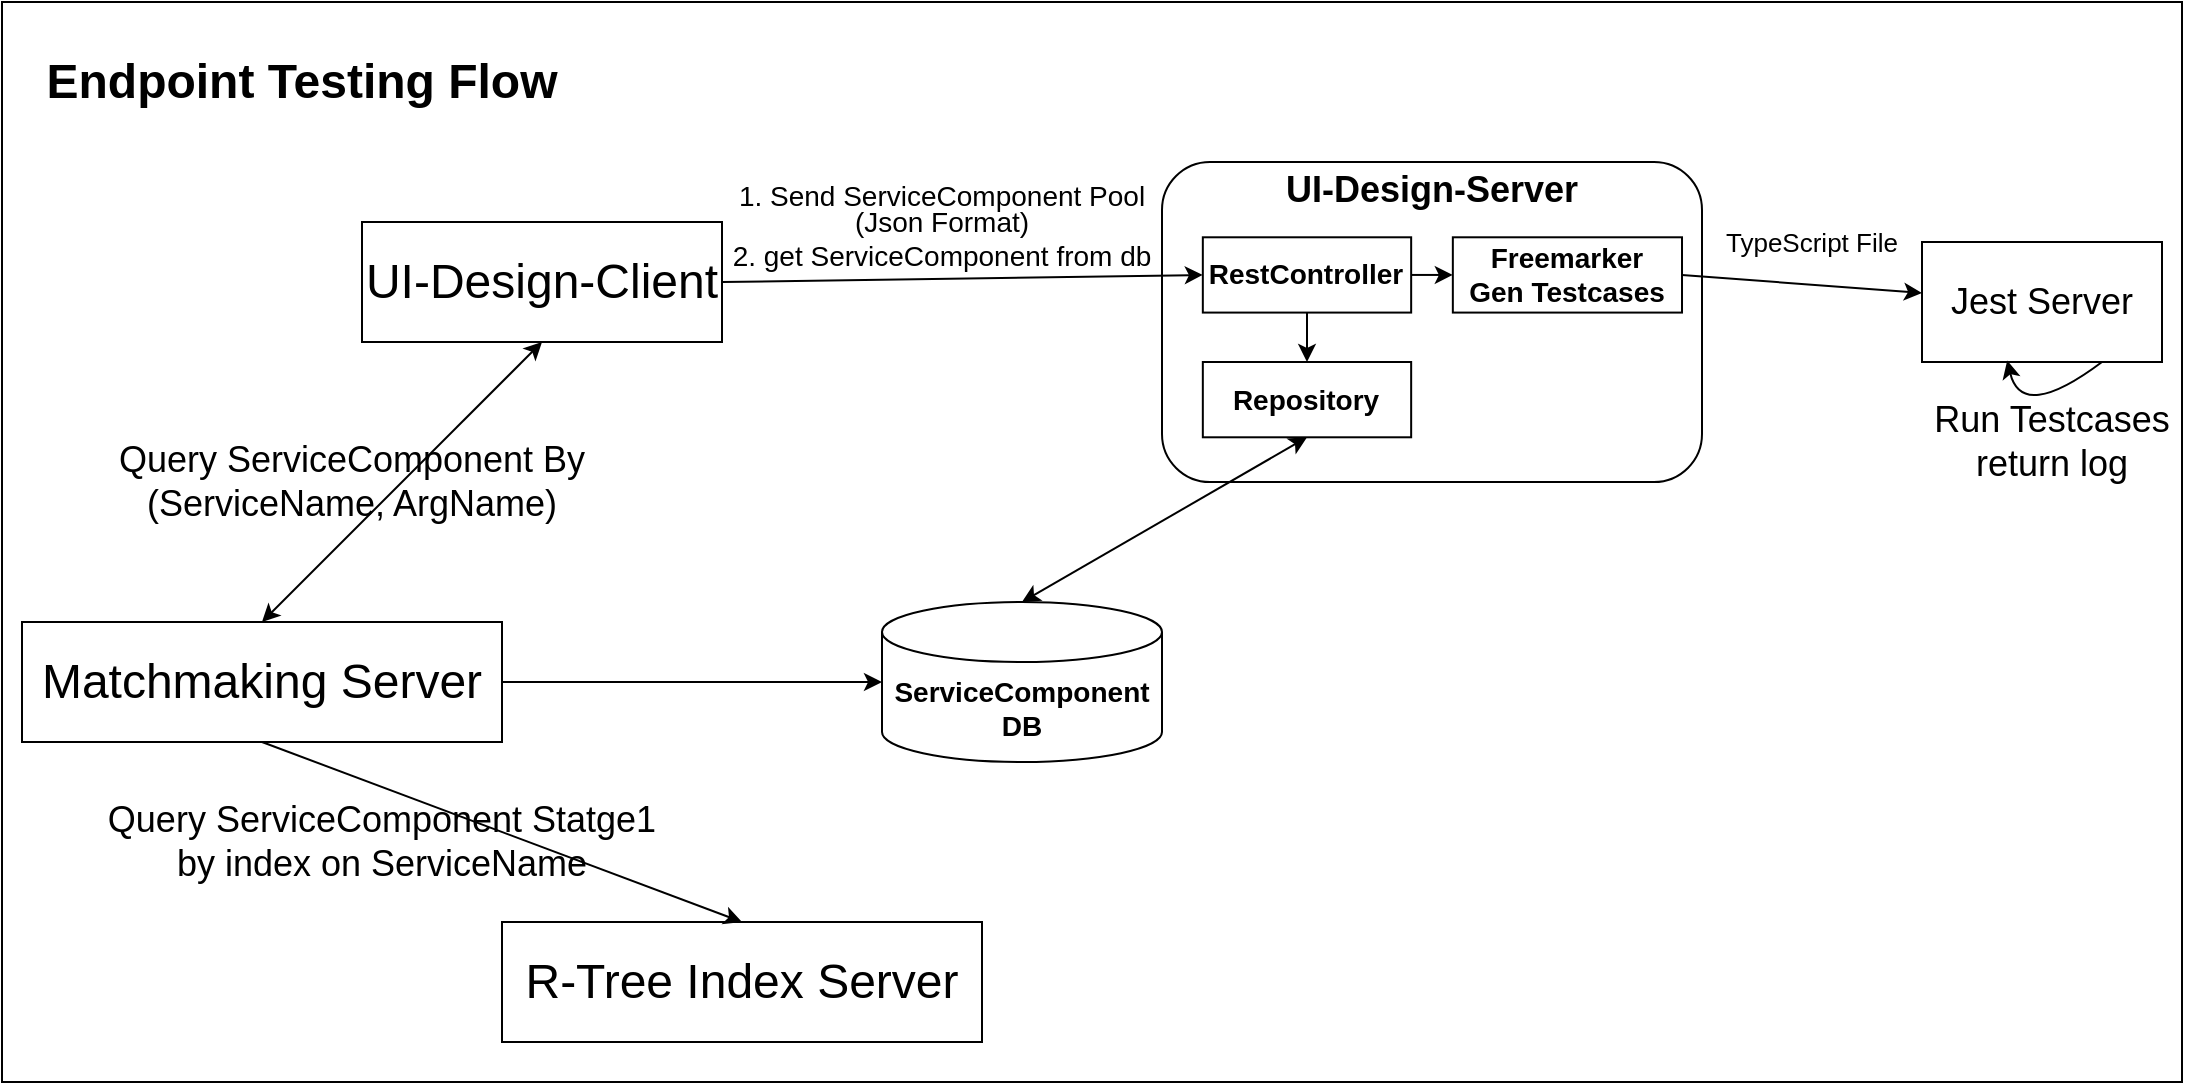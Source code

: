 <mxfile version="13.10.0" type="embed" pages="2">
    <diagram id="MNB6X9TEEGB0Q-GgBc4c" name="EndPointTestingFlow">
        <mxGraphModel dx="4333" dy="513" grid="1" gridSize="10" guides="1" tooltips="1" connect="1" arrows="1" fold="1" page="1" pageScale="1" pageWidth="3300" pageHeight="4681" math="0" shadow="0">
            <root>
                <mxCell id="0"/>
                <mxCell id="1" parent="0"/>
                <mxCell id="2" value="" style="rounded=0;whiteSpace=wrap;html=1;" parent="1" vertex="1">
                    <mxGeometry x="-190" y="800" width="1090" height="540" as="geometry"/>
                </mxCell>
                <mxCell id="3" value="Endpoint Testing Flow" style="text;html=1;strokeColor=none;fillColor=none;align=center;verticalAlign=middle;whiteSpace=wrap;rounded=0;fontSize=24;fontStyle=1" parent="1" vertex="1">
                    <mxGeometry x="-180" y="830" width="280" height="20" as="geometry"/>
                </mxCell>
                <mxCell id="4" value="UI-Design-Client" style="rounded=0;whiteSpace=wrap;html=1;fontSize=24;" parent="1" vertex="1">
                    <mxGeometry x="-10" y="910" width="180" height="60" as="geometry"/>
                </mxCell>
                <mxCell id="10" value="&lt;font style=&quot;font-size: 14px ; line-height: 60%&quot;&gt;1. Send ServiceComponent Pool&lt;br style=&quot;font-size: 14px&quot;&gt;&lt;div style=&quot;font-size: 14px&quot;&gt;&lt;span style=&quot;font-size: 14px&quot;&gt;(Json Format)&lt;/span&gt;&lt;/div&gt;&lt;div style=&quot;font-size: 14px&quot;&gt;&lt;span&gt;&lt;br&gt;&lt;/span&gt;&lt;/div&gt;&lt;div style=&quot;font-size: 14px&quot;&gt;&lt;span&gt;2. get ServiceComponent from db&lt;/span&gt;&lt;/div&gt;&lt;/font&gt;" style="text;html=1;strokeColor=none;fillColor=none;align=center;verticalAlign=middle;whiteSpace=wrap;rounded=0;fontSize=14;" parent="1" vertex="1">
                    <mxGeometry x="170" y="900" width="220" height="20" as="geometry"/>
                </mxCell>
                <mxCell id="7" value="" style="group" parent="1" vertex="1" connectable="0">
                    <mxGeometry x="400" y="880" width="270" height="160" as="geometry"/>
                </mxCell>
                <mxCell id="5" value="" style="rounded=1;whiteSpace=wrap;html=1;fontSize=24;" parent="7" vertex="1">
                    <mxGeometry x="-10" width="270" height="160" as="geometry"/>
                </mxCell>
                <mxCell id="14" value="UI-Design-Server" style="text;html=1;strokeColor=none;fillColor=none;align=center;verticalAlign=middle;whiteSpace=wrap;rounded=0;fontSize=18;fontStyle=1" parent="7" vertex="1">
                    <mxGeometry x="37.76" y="4.71" width="174.479" height="18.82" as="geometry"/>
                </mxCell>
                <mxCell id="16" value="&lt;b&gt;Freemarker&lt;br&gt;Gen Testcases&lt;/b&gt;" style="rounded=0;whiteSpace=wrap;html=1;fontSize=14;" parent="7" vertex="1">
                    <mxGeometry x="135.42" y="37.647" width="114.583" height="37.647" as="geometry"/>
                </mxCell>
                <mxCell id="17" value="&lt;b&gt;RestController&lt;/b&gt;" style="rounded=0;whiteSpace=wrap;html=1;fontSize=14;" parent="7" vertex="1">
                    <mxGeometry x="10.417" y="37.647" width="104.167" height="37.647" as="geometry"/>
                </mxCell>
                <mxCell id="20" value="&lt;b&gt;Repository&lt;/b&gt;" style="rounded=0;whiteSpace=wrap;html=1;fontSize=14;" parent="7" vertex="1">
                    <mxGeometry x="10.417" y="99.998" width="104.167" height="37.647" as="geometry"/>
                </mxCell>
                <mxCell id="26" value="" style="endArrow=classic;html=1;fontSize=18;exitX=1;exitY=0.5;exitDx=0;exitDy=0;entryX=0;entryY=0.5;entryDx=0;entryDy=0;" parent="7" source="17" target="16" edge="1">
                    <mxGeometry width="50" height="50" relative="1" as="geometry">
                        <mxPoint x="90" y="300" as="sourcePoint"/>
                        <mxPoint x="140" y="250" as="targetPoint"/>
                    </mxGeometry>
                </mxCell>
                <mxCell id="27" value="" style="endArrow=classic;html=1;fontSize=18;exitX=0.5;exitY=1;exitDx=0;exitDy=0;entryX=0.5;entryY=0;entryDx=0;entryDy=0;" parent="7" source="17" target="20" edge="1">
                    <mxGeometry width="50" height="50" relative="1" as="geometry">
                        <mxPoint x="90" y="300" as="sourcePoint"/>
                        <mxPoint x="140" y="250" as="targetPoint"/>
                    </mxGeometry>
                </mxCell>
                <mxCell id="13" value="&lt;font style=&quot;font-size: 18px&quot;&gt;Jest Server&lt;/font&gt;" style="rounded=0;whiteSpace=wrap;html=1;" parent="1" vertex="1">
                    <mxGeometry x="770" y="920" width="120" height="60" as="geometry"/>
                </mxCell>
                <mxCell id="12" value="" style="endArrow=classic;html=1;fontSize=14;exitX=1;exitY=0.5;exitDx=0;exitDy=0;" parent="1" source="16" target="13" edge="1">
                    <mxGeometry x="-50" y="750" width="50" height="50" as="geometry">
                        <mxPoint x="560" y="940" as="sourcePoint"/>
                        <mxPoint x="587.5" y="890" as="targetPoint"/>
                    </mxGeometry>
                </mxCell>
                <mxCell id="18" value="&lt;b&gt;ServiceComponent&lt;br&gt;DB&lt;/b&gt;" style="shape=cylinder3;whiteSpace=wrap;html=1;boundedLbl=1;backgroundOutline=1;size=15;fontSize=14;" parent="1" vertex="1">
                    <mxGeometry x="250" y="1100" width="140" height="80" as="geometry"/>
                </mxCell>
                <mxCell id="22" value="" style="endArrow=classic;html=1;fontSize=18;exitX=0.5;exitY=1;exitDx=0;exitDy=0;entryX=0.5;entryY=0;entryDx=0;entryDy=0;entryPerimeter=0;startArrow=classic;startFill=1;" parent="1" source="20" target="18" edge="1">
                    <mxGeometry width="50" height="50" relative="1" as="geometry">
                        <mxPoint x="490" y="1180" as="sourcePoint"/>
                        <mxPoint x="540" y="1130" as="targetPoint"/>
                    </mxGeometry>
                </mxCell>
                <mxCell id="23" value="" style="endArrow=classic;html=1;fontSize=18;exitX=1;exitY=0.5;exitDx=0;exitDy=0;entryX=0;entryY=0.5;entryDx=0;entryDy=0;" parent="1" source="4" target="17" edge="1">
                    <mxGeometry width="50" height="50" relative="1" as="geometry">
                        <mxPoint x="490" y="1180" as="sourcePoint"/>
                        <mxPoint x="540" y="1130" as="targetPoint"/>
                    </mxGeometry>
                </mxCell>
                <mxCell id="29" value="" style="curved=1;endArrow=classic;html=1;fontSize=18;exitX=0.75;exitY=1;exitDx=0;exitDy=0;entryX=0.355;entryY=0.988;entryDx=0;entryDy=0;entryPerimeter=0;" parent="1" source="13" target="13" edge="1">
                    <mxGeometry width="50" height="50" relative="1" as="geometry">
                        <mxPoint x="650" y="1100" as="sourcePoint"/>
                        <mxPoint x="700" y="1050" as="targetPoint"/>
                        <Array as="points">
                            <mxPoint x="820" y="1010"/>
                        </Array>
                    </mxGeometry>
                </mxCell>
                <mxCell id="30" value="Run Testcases&lt;br&gt;return log" style="text;html=1;strokeColor=none;fillColor=none;align=center;verticalAlign=middle;whiteSpace=wrap;rounded=0;fontSize=18;" parent="1" vertex="1">
                    <mxGeometry x="770" y="1010" width="130" height="20" as="geometry"/>
                </mxCell>
                <mxCell id="31" value="Matchmaking Server" style="rounded=0;whiteSpace=wrap;html=1;fontSize=24;" parent="1" vertex="1">
                    <mxGeometry x="-180" y="1110" width="240" height="60" as="geometry"/>
                </mxCell>
                <mxCell id="32" value="R-Tree Index Server" style="rounded=0;whiteSpace=wrap;html=1;fontSize=24;" parent="1" vertex="1">
                    <mxGeometry x="60" y="1260" width="240" height="60" as="geometry"/>
                </mxCell>
                <mxCell id="33" value="" style="endArrow=classic;html=1;fontSize=18;exitX=0.5;exitY=1;exitDx=0;exitDy=0;entryX=0.5;entryY=0;entryDx=0;entryDy=0;" parent="1" source="31" target="32" edge="1">
                    <mxGeometry width="50" height="50" relative="1" as="geometry">
                        <mxPoint x="390" y="1230" as="sourcePoint"/>
                        <mxPoint x="440" y="1180" as="targetPoint"/>
                    </mxGeometry>
                </mxCell>
                <mxCell id="34" value="" style="endArrow=classic;html=1;fontSize=18;exitX=1;exitY=0.5;exitDx=0;exitDy=0;entryX=0;entryY=0.5;entryDx=0;entryDy=0;entryPerimeter=0;" parent="1" source="31" target="18" edge="1">
                    <mxGeometry width="50" height="50" relative="1" as="geometry">
                        <mxPoint x="390" y="1230" as="sourcePoint"/>
                        <mxPoint x="440" y="1180" as="targetPoint"/>
                    </mxGeometry>
                </mxCell>
                <mxCell id="35" value="" style="endArrow=classic;html=1;fontSize=18;exitX=0.5;exitY=1;exitDx=0;exitDy=0;entryX=0.5;entryY=0;entryDx=0;entryDy=0;startArrow=classic;startFill=1;" parent="1" source="4" target="31" edge="1">
                    <mxGeometry width="50" height="50" relative="1" as="geometry">
                        <mxPoint x="390" y="1230" as="sourcePoint"/>
                        <mxPoint x="440" y="1180" as="targetPoint"/>
                    </mxGeometry>
                </mxCell>
                <mxCell id="37" value="Query ServiceComponent By (ServiceName, ArgName)" style="text;html=1;strokeColor=none;fillColor=none;align=center;verticalAlign=middle;whiteSpace=wrap;rounded=0;fontSize=18;" parent="1" vertex="1">
                    <mxGeometry x="-140" y="1030" width="250" height="20" as="geometry"/>
                </mxCell>
                <mxCell id="38" value="Query ServiceComponent Statge1 by index on ServiceName" style="text;html=1;strokeColor=none;fillColor=none;align=center;verticalAlign=middle;whiteSpace=wrap;rounded=0;fontSize=18;" parent="1" vertex="1">
                    <mxGeometry x="-140" y="1210" width="280" height="20" as="geometry"/>
                </mxCell>
                <mxCell id="39" value="TypeScript File" style="text;html=1;strokeColor=none;fillColor=none;align=center;verticalAlign=middle;whiteSpace=wrap;rounded=0;fontSize=13;" parent="1" vertex="1">
                    <mxGeometry x="670" y="910" width="90" height="20" as="geometry"/>
                </mxCell>
            </root>
        </mxGraphModel>
    </diagram>
    <diagram id="iEixrWr6Yk6Nu90WhQMT" name="ServiceComponentPool">
        <mxGraphModel dx="4333" dy="513" grid="1" gridSize="10" guides="1" tooltips="1" connect="1" arrows="1" fold="1" page="1" pageScale="1" pageWidth="3300" pageHeight="4681" math="0" shadow="0">
            <root>
                <mxCell id="0erPDwqDep3eA_Y_kaLx-0"/>
                <mxCell id="0erPDwqDep3eA_Y_kaLx-1" parent="0erPDwqDep3eA_Y_kaLx-0"/>
                <mxCell id="0erPDwqDep3eA_Y_kaLx-2" value="ServiceComponent" style="swimlane;fontStyle=1;align=center;verticalAlign=top;childLayout=stackLayout;horizontal=1;startSize=26;horizontalStack=0;resizeParent=1;resizeParentMax=0;resizeLast=0;collapsible=1;marginBottom=0;fontSize=13;" parent="0erPDwqDep3eA_Y_kaLx-1" vertex="1">
                    <mxGeometry x="320" y="200" width="280" height="294" as="geometry"/>
                </mxCell>
                <mxCell id="0erPDwqDep3eA_Y_kaLx-21" value="- serviceID: String" style="text;strokeColor=none;fillColor=none;align=left;verticalAlign=top;spacingLeft=4;spacingRight=4;overflow=hidden;rotatable=0;points=[[0,0.5],[1,0.5]];portConstraint=eastwest;" parent="0erPDwqDep3eA_Y_kaLx-2" vertex="1">
                    <mxGeometry y="26" width="280" height="26" as="geometry"/>
                </mxCell>
                <mxCell id="0erPDwqDep3eA_Y_kaLx-3" value="- arguments: Array&lt;Argument&gt;" style="text;strokeColor=none;fillColor=none;align=left;verticalAlign=top;spacingLeft=4;spacingRight=4;overflow=hidden;rotatable=0;points=[[0,0.5],[1,0.5]];portConstraint=eastwest;" parent="0erPDwqDep3eA_Y_kaLx-2" vertex="1">
                    <mxGeometry y="52" width="280" height="26" as="geometry"/>
                </mxCell>
                <mxCell id="0erPDwqDep3eA_Y_kaLx-23" value="- projectName: String" style="text;strokeColor=none;fillColor=none;align=left;verticalAlign=top;spacingLeft=4;spacingRight=4;overflow=hidden;rotatable=0;points=[[0,0.5],[1,0.5]];portConstraint=eastwest;" parent="0erPDwqDep3eA_Y_kaLx-2" vertex="1">
                    <mxGeometry y="78" width="280" height="26" as="geometry"/>
                </mxCell>
                <mxCell id="0erPDwqDep3eA_Y_kaLx-20" value="- className: String" style="text;strokeColor=none;fillColor=none;align=left;verticalAlign=top;spacingLeft=4;spacingRight=4;overflow=hidden;rotatable=0;points=[[0,0.5],[1,0.5]];portConstraint=eastwest;" parent="0erPDwqDep3eA_Y_kaLx-2" vertex="1">
                    <mxGeometry y="104" width="280" height="26" as="geometry"/>
                </mxCell>
                <mxCell id="0erPDwqDep3eA_Y_kaLx-22" value="- wsdlName: String" style="text;strokeColor=none;fillColor=none;align=left;verticalAlign=top;spacingLeft=4;spacingRight=4;overflow=hidden;rotatable=0;points=[[0,0.5],[1,0.5]];portConstraint=eastwest;" parent="0erPDwqDep3eA_Y_kaLx-2" vertex="1">
                    <mxGeometry y="130" width="280" height="26" as="geometry"/>
                </mxCell>
                <mxCell id="0erPDwqDep3eA_Y_kaLx-19" value="- type: String" style="text;strokeColor=none;fillColor=none;align=left;verticalAlign=top;spacingLeft=4;spacingRight=4;overflow=hidden;rotatable=0;points=[[0,0.5],[1,0.5]];portConstraint=eastwest;" parent="0erPDwqDep3eA_Y_kaLx-2" vertex="1">
                    <mxGeometry y="156" width="280" height="26" as="geometry"/>
                </mxCell>
                <mxCell id="0erPDwqDep3eA_Y_kaLx-24" value="- argComplexTypeUrl: Map&lt;String,ComplexType&gt;" style="text;strokeColor=none;fillColor=none;align=left;verticalAlign=top;spacingLeft=4;spacingRight=4;overflow=hidden;rotatable=0;points=[[0,0.5],[1,0.5]];portConstraint=eastwest;" parent="0erPDwqDep3eA_Y_kaLx-2" vertex="1">
                    <mxGeometry y="182" width="280" height="26" as="geometry"/>
                </mxCell>
                <mxCell id="0erPDwqDep3eA_Y_kaLx-15" value="- return: Return" style="text;strokeColor=none;fillColor=none;align=left;verticalAlign=top;spacingLeft=4;spacingRight=4;overflow=hidden;rotatable=0;points=[[0,0.5],[1,0.5]];portConstraint=eastwest;" parent="0erPDwqDep3eA_Y_kaLx-2" vertex="1">
                    <mxGeometry y="208" width="280" height="26" as="geometry"/>
                </mxCell>
                <mxCell id="0erPDwqDep3eA_Y_kaLx-25" value="- log: String" style="text;strokeColor=none;fillColor=none;align=left;verticalAlign=top;spacingLeft=4;spacingRight=4;overflow=hidden;rotatable=0;points=[[0,0.5],[1,0.5]];portConstraint=eastwest;" parent="0erPDwqDep3eA_Y_kaLx-2" vertex="1">
                    <mxGeometry y="234" width="280" height="26" as="geometry"/>
                </mxCell>
                <mxCell id="0erPDwqDep3eA_Y_kaLx-27" value="- name: String" style="text;strokeColor=none;fillColor=none;align=left;verticalAlign=top;spacingLeft=4;spacingRight=4;overflow=hidden;rotatable=0;points=[[0,0.5],[1,0.5]];portConstraint=eastwest;" parent="0erPDwqDep3eA_Y_kaLx-2" vertex="1">
                    <mxGeometry y="260" width="280" height="26" as="geometry"/>
                </mxCell>
                <mxCell id="0erPDwqDep3eA_Y_kaLx-4" value="" style="line;strokeWidth=1;fillColor=none;align=left;verticalAlign=middle;spacingTop=-1;spacingLeft=3;spacingRight=3;rotatable=0;labelPosition=right;points=[];portConstraint=eastwest;" parent="0erPDwqDep3eA_Y_kaLx-2" vertex="1">
                    <mxGeometry y="286" width="280" height="8" as="geometry"/>
                </mxCell>
                <mxCell id="0erPDwqDep3eA_Y_kaLx-6" value="Argument" style="swimlane;fontStyle=1;align=center;verticalAlign=top;childLayout=stackLayout;horizontal=1;startSize=26;horizontalStack=0;resizeParent=1;resizeParentMax=0;resizeLast=0;collapsible=1;marginBottom=0;fontSize=13;" parent="0erPDwqDep3eA_Y_kaLx-1" vertex="1">
                    <mxGeometry x="620" y="350" width="190" height="111" as="geometry"/>
                </mxCell>
                <mxCell id="0erPDwqDep3eA_Y_kaLx-7" value="- arguments: Array&lt;Argument&gt;" style="text;strokeColor=none;fillColor=none;align=left;verticalAlign=top;spacingLeft=4;spacingRight=4;overflow=hidden;rotatable=0;points=[[0,0.5],[1,0.5]];portConstraint=eastwest;" parent="0erPDwqDep3eA_Y_kaLx-6" vertex="1">
                    <mxGeometry y="26" width="190" height="26" as="geometry"/>
                </mxCell>
                <mxCell id="0erPDwqDep3eA_Y_kaLx-29" value="- isComplexType: Bool" style="text;strokeColor=none;fillColor=none;align=left;verticalAlign=top;spacingLeft=4;spacingRight=4;overflow=hidden;rotatable=0;points=[[0,0.5],[1,0.5]];portConstraint=eastwest;" parent="0erPDwqDep3eA_Y_kaLx-6" vertex="1">
                    <mxGeometry y="52" width="190" height="25" as="geometry"/>
                </mxCell>
                <mxCell id="0erPDwqDep3eA_Y_kaLx-31" value="- name: String" style="text;strokeColor=none;fillColor=none;align=left;verticalAlign=top;spacingLeft=4;spacingRight=4;overflow=hidden;rotatable=0;points=[[0,0.5],[1,0.5]];portConstraint=eastwest;" parent="0erPDwqDep3eA_Y_kaLx-6" vertex="1">
                    <mxGeometry y="77" width="190" height="26" as="geometry"/>
                </mxCell>
                <mxCell id="0erPDwqDep3eA_Y_kaLx-8" value="" style="line;strokeWidth=1;fillColor=none;align=left;verticalAlign=middle;spacingTop=-1;spacingLeft=3;spacingRight=3;rotatable=0;labelPosition=right;points=[];portConstraint=eastwest;" parent="0erPDwqDep3eA_Y_kaLx-6" vertex="1">
                    <mxGeometry y="103" width="190" height="8" as="geometry"/>
                </mxCell>
                <mxCell id="0erPDwqDep3eA_Y_kaLx-17" value="" style="endArrow=classic;html=1;fontSize=13;exitX=1;exitY=0.5;exitDx=0;exitDy=0;entryX=0.75;entryY=0;entryDx=0;entryDy=0;" parent="0erPDwqDep3eA_Y_kaLx-6" source="0erPDwqDep3eA_Y_kaLx-7" target="0erPDwqDep3eA_Y_kaLx-6" edge="1">
                    <mxGeometry width="50" height="50" relative="1" as="geometry">
                        <mxPoint x="-110" y="-10" as="sourcePoint"/>
                        <mxPoint x="192" y="12" as="targetPoint"/>
                        <Array as="points">
                            <mxPoint x="200" y="39"/>
                            <mxPoint x="200" y="10"/>
                            <mxPoint x="200" y="-20"/>
                            <mxPoint x="170" y="-20"/>
                            <mxPoint x="142" y="-20"/>
                        </Array>
                    </mxGeometry>
                </mxCell>
                <mxCell id="0erPDwqDep3eA_Y_kaLx-10" value="" style="endArrow=classic;html=1;fontSize=13;exitX=1;exitY=0.5;exitDx=0;exitDy=0;entryX=0.5;entryY=0;entryDx=0;entryDy=0;" parent="0erPDwqDep3eA_Y_kaLx-1" source="0erPDwqDep3eA_Y_kaLx-3" target="0erPDwqDep3eA_Y_kaLx-6" edge="1">
                    <mxGeometry width="50" height="50" relative="1" as="geometry">
                        <mxPoint x="510" y="360" as="sourcePoint"/>
                        <mxPoint x="560" y="310" as="targetPoint"/>
                        <Array as="points">
                            <mxPoint x="715" y="265"/>
                        </Array>
                    </mxGeometry>
                </mxCell>
                <mxCell id="0erPDwqDep3eA_Y_kaLx-11" value="Return" style="swimlane;fontStyle=1;align=center;verticalAlign=top;childLayout=stackLayout;horizontal=1;startSize=26;horizontalStack=0;resizeParent=1;resizeParentMax=0;resizeLast=0;collapsible=1;marginBottom=0;fontSize=13;" parent="0erPDwqDep3eA_Y_kaLx-1" vertex="1">
                    <mxGeometry x="150" y="470" width="160" height="60" as="geometry"/>
                </mxCell>
                <mxCell id="0erPDwqDep3eA_Y_kaLx-12" value="+ dataFormat: Object" style="text;strokeColor=none;fillColor=none;align=left;verticalAlign=top;spacingLeft=4;spacingRight=4;overflow=hidden;rotatable=0;points=[[0,0.5],[1,0.5]];portConstraint=eastwest;" parent="0erPDwqDep3eA_Y_kaLx-11" vertex="1">
                    <mxGeometry y="26" width="160" height="26" as="geometry"/>
                </mxCell>
                <mxCell id="0erPDwqDep3eA_Y_kaLx-13" value="" style="line;strokeWidth=1;fillColor=none;align=left;verticalAlign=middle;spacingTop=-1;spacingLeft=3;spacingRight=3;rotatable=0;labelPosition=right;points=[];portConstraint=eastwest;" parent="0erPDwqDep3eA_Y_kaLx-11" vertex="1">
                    <mxGeometry y="52" width="160" height="8" as="geometry"/>
                </mxCell>
                <mxCell id="0erPDwqDep3eA_Y_kaLx-32" value="" style="endArrow=classic;html=1;fontSize=13;exitX=0;exitY=0.5;exitDx=0;exitDy=0;entryX=0.5;entryY=0;entryDx=0;entryDy=0;" parent="0erPDwqDep3eA_Y_kaLx-1" source="0erPDwqDep3eA_Y_kaLx-15" target="0erPDwqDep3eA_Y_kaLx-11" edge="1">
                    <mxGeometry width="50" height="50" relative="1" as="geometry">
                        <mxPoint x="490" y="450" as="sourcePoint"/>
                        <mxPoint x="540" y="400" as="targetPoint"/>
                        <Array as="points">
                            <mxPoint x="230" y="421"/>
                        </Array>
                    </mxGeometry>
                </mxCell>
                <mxCell id="0erPDwqDep3eA_Y_kaLx-35" value="ComplexType" style="swimlane;fontStyle=1;align=center;verticalAlign=top;childLayout=stackLayout;horizontal=1;startSize=26;horizontalStack=0;resizeParent=1;resizeParentMax=0;resizeLast=0;collapsible=1;marginBottom=0;fontSize=13;" parent="0erPDwqDep3eA_Y_kaLx-1" vertex="1">
                    <mxGeometry x="-50" y="480" width="190" height="112" as="geometry"/>
                </mxCell>
                <mxCell id="0erPDwqDep3eA_Y_kaLx-36" value="- url: String" style="text;strokeColor=none;fillColor=none;align=left;verticalAlign=top;spacingLeft=4;spacingRight=4;overflow=hidden;rotatable=0;points=[[0,0.5],[1,0.5]];portConstraint=eastwest;" parent="0erPDwqDep3eA_Y_kaLx-35" vertex="1">
                    <mxGeometry y="26" width="190" height="26" as="geometry"/>
                </mxCell>
                <mxCell id="0erPDwqDep3eA_Y_kaLx-40" value="- args: Array&lt;ComplexTypeArg&gt;" style="text;strokeColor=none;fillColor=none;align=left;verticalAlign=top;spacingLeft=4;spacingRight=4;overflow=hidden;rotatable=0;points=[[0,0.5],[1,0.5]];portConstraint=eastwest;" parent="0erPDwqDep3eA_Y_kaLx-35" vertex="1">
                    <mxGeometry y="52" width="190" height="26" as="geometry"/>
                </mxCell>
                <mxCell id="0erPDwqDep3eA_Y_kaLx-37" value="" style="line;strokeWidth=1;fillColor=none;align=left;verticalAlign=middle;spacingTop=-1;spacingLeft=3;spacingRight=3;rotatable=0;labelPosition=right;points=[];portConstraint=eastwest;" parent="0erPDwqDep3eA_Y_kaLx-35" vertex="1">
                    <mxGeometry y="78" width="190" height="8" as="geometry"/>
                </mxCell>
                <mxCell id="0erPDwqDep3eA_Y_kaLx-38" value="+ method(type): type" style="text;strokeColor=none;fillColor=none;align=left;verticalAlign=top;spacingLeft=4;spacingRight=4;overflow=hidden;rotatable=0;points=[[0,0.5],[1,0.5]];portConstraint=eastwest;" parent="0erPDwqDep3eA_Y_kaLx-35" vertex="1">
                    <mxGeometry y="86" width="190" height="26" as="geometry"/>
                </mxCell>
                <mxCell id="0erPDwqDep3eA_Y_kaLx-39" value="" style="endArrow=classic;html=1;fontSize=13;exitX=0;exitY=0.5;exitDx=0;exitDy=0;entryX=0.5;entryY=0;entryDx=0;entryDy=0;" parent="0erPDwqDep3eA_Y_kaLx-1" source="0erPDwqDep3eA_Y_kaLx-24" target="0erPDwqDep3eA_Y_kaLx-35" edge="1">
                    <mxGeometry width="50" height="50" relative="1" as="geometry">
                        <mxPoint x="260" y="480" as="sourcePoint"/>
                        <mxPoint x="310" y="430" as="targetPoint"/>
                        <Array as="points">
                            <mxPoint x="45" y="395"/>
                        </Array>
                    </mxGeometry>
                </mxCell>
                <mxCell id="0erPDwqDep3eA_Y_kaLx-41" value="ComplexTypeArg" style="swimlane;fontStyle=1;align=center;verticalAlign=top;childLayout=stackLayout;horizontal=1;startSize=26;horizontalStack=0;resizeParent=1;resizeParentMax=0;resizeLast=0;collapsible=1;marginBottom=0;fontSize=13;" parent="0erPDwqDep3eA_Y_kaLx-1" vertex="1">
                    <mxGeometry x="300" y="570" width="160" height="112" as="geometry"/>
                </mxCell>
                <mxCell id="0erPDwqDep3eA_Y_kaLx-42" value="- name: String" style="text;strokeColor=none;fillColor=none;align=left;verticalAlign=top;spacingLeft=4;spacingRight=4;overflow=hidden;rotatable=0;points=[[0,0.5],[1,0.5]];portConstraint=eastwest;" parent="0erPDwqDep3eA_Y_kaLx-41" vertex="1">
                    <mxGeometry y="26" width="160" height="26" as="geometry"/>
                </mxCell>
                <mxCell id="0erPDwqDep3eA_Y_kaLx-46" value="- setterUrl: String" style="text;strokeColor=none;fillColor=none;align=left;verticalAlign=top;spacingLeft=4;spacingRight=4;overflow=hidden;rotatable=0;points=[[0,0.5],[1,0.5]];portConstraint=eastwest;" parent="0erPDwqDep3eA_Y_kaLx-41" vertex="1">
                    <mxGeometry y="52" width="160" height="26" as="geometry"/>
                </mxCell>
                <mxCell id="0erPDwqDep3eA_Y_kaLx-47" value="- type: String" style="text;strokeColor=none;fillColor=none;align=left;verticalAlign=top;spacingLeft=4;spacingRight=4;overflow=hidden;rotatable=0;points=[[0,0.5],[1,0.5]];portConstraint=eastwest;" parent="0erPDwqDep3eA_Y_kaLx-41" vertex="1">
                    <mxGeometry y="78" width="160" height="26" as="geometry"/>
                </mxCell>
                <mxCell id="0erPDwqDep3eA_Y_kaLx-43" value="" style="line;strokeWidth=1;fillColor=none;align=left;verticalAlign=middle;spacingTop=-1;spacingLeft=3;spacingRight=3;rotatable=0;labelPosition=right;points=[];portConstraint=eastwest;" parent="0erPDwqDep3eA_Y_kaLx-41" vertex="1">
                    <mxGeometry y="104" width="160" height="8" as="geometry"/>
                </mxCell>
                <mxCell id="0erPDwqDep3eA_Y_kaLx-45" value="" style="endArrow=classic;html=1;fontSize=13;exitX=1;exitY=0.5;exitDx=0;exitDy=0;entryX=0.5;entryY=0;entryDx=0;entryDy=0;" parent="0erPDwqDep3eA_Y_kaLx-1" source="0erPDwqDep3eA_Y_kaLx-40" target="0erPDwqDep3eA_Y_kaLx-41" edge="1">
                    <mxGeometry width="50" height="50" relative="1" as="geometry">
                        <mxPoint x="160" y="610" as="sourcePoint"/>
                        <mxPoint x="210" y="560" as="targetPoint"/>
                        <Array as="points">
                            <mxPoint x="380" y="545"/>
                        </Array>
                    </mxGeometry>
                </mxCell>
                <mxCell id="2sq5jm2HoF0Ie1UqEHPL-0" value="PipelineStorage" style="swimlane;fontStyle=1;align=center;verticalAlign=top;childLayout=stackLayout;horizontal=1;startSize=26;horizontalStack=0;resizeParent=1;resizeParentMax=0;resizeLast=0;collapsible=1;marginBottom=0;" vertex="1" parent="0erPDwqDep3eA_Y_kaLx-1">
                    <mxGeometry x="20" y="90" width="340" height="60" as="geometry"/>
                </mxCell>
                <mxCell id="2sq5jm2HoF0Ie1UqEHPL-1" value="- serviceComponentPool: Map&lt;serviceID,ServiceComponent&gt;" style="text;strokeColor=none;fillColor=none;align=left;verticalAlign=top;spacingLeft=4;spacingRight=4;overflow=hidden;rotatable=0;points=[[0,0.5],[1,0.5]];portConstraint=eastwest;" vertex="1" parent="2sq5jm2HoF0Ie1UqEHPL-0">
                    <mxGeometry y="26" width="340" height="26" as="geometry"/>
                </mxCell>
                <mxCell id="2sq5jm2HoF0Ie1UqEHPL-2" value="" style="line;strokeWidth=1;fillColor=none;align=left;verticalAlign=middle;spacingTop=-1;spacingLeft=3;spacingRight=3;rotatable=0;labelPosition=right;points=[];portConstraint=eastwest;" vertex="1" parent="2sq5jm2HoF0Ie1UqEHPL-0">
                    <mxGeometry y="52" width="340" height="8" as="geometry"/>
                </mxCell>
                <mxCell id="2sq5jm2HoF0Ie1UqEHPL-4" value="" style="endArrow=classic;html=1;exitX=1;exitY=0.5;exitDx=0;exitDy=0;entryX=0.5;entryY=0;entryDx=0;entryDy=0;" edge="1" parent="0erPDwqDep3eA_Y_kaLx-1" source="2sq5jm2HoF0Ie1UqEHPL-1" target="0erPDwqDep3eA_Y_kaLx-2">
                    <mxGeometry width="50" height="50" relative="1" as="geometry">
                        <mxPoint x="360" y="200" as="sourcePoint"/>
                        <mxPoint x="410" y="150" as="targetPoint"/>
                        <Array as="points">
                            <mxPoint x="460" y="129"/>
                        </Array>
                    </mxGeometry>
                </mxCell>
            </root>
        </mxGraphModel>
    </diagram>
</mxfile>
